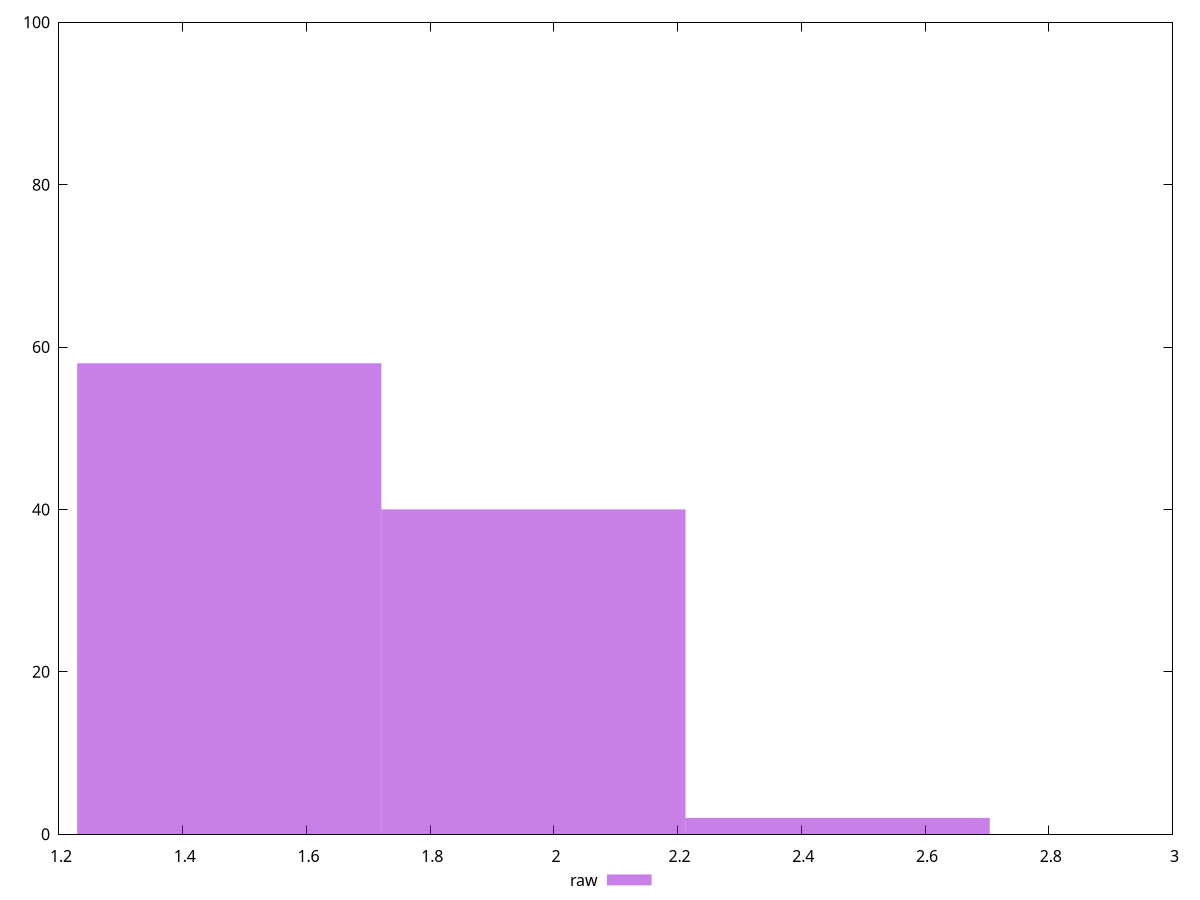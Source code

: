 reset
set terminal svg size 640, 490 enhanced background rgb 'white'
set output "report_00007_2020-12-11T15:55:29.892Z/server-response-time/samples/pages+cached+noexternal+nofonts+nosvg+noimg/raw/histogram.svg"

$raw <<EOF
1.9669914684488417 40
1.4752436013366312 58
2.4587393355610523 2
EOF

set key outside below
set boxwidth 0.4917478671122104
set yrange [0:100]
set style fill transparent solid 0.5 noborder

plot \
  $raw title "raw" with boxes, \


reset